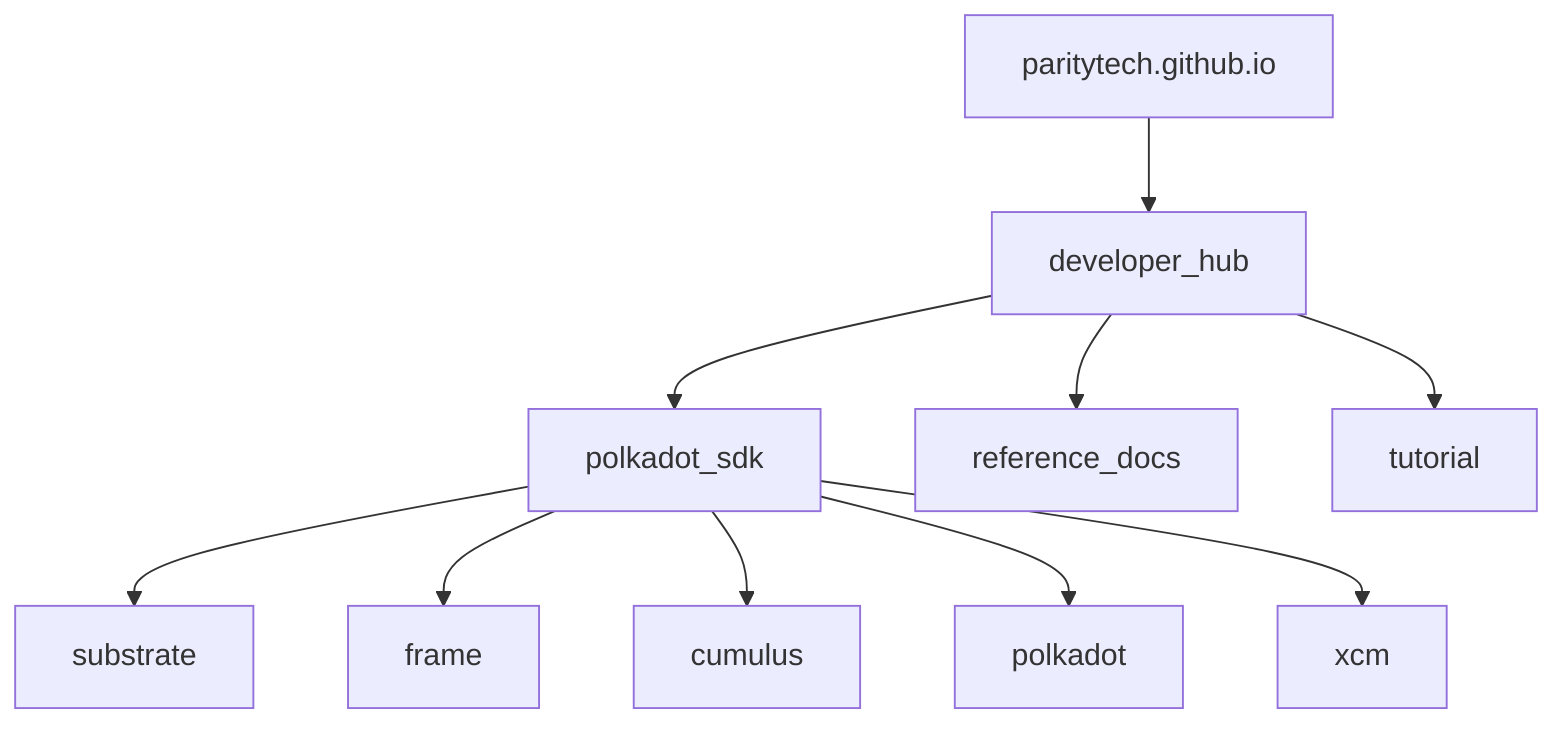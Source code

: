 flowchart
    parity[paritytech.github.io] --> devhub[developer_hub]

    devhub --> polkadot_sdk
    devhub --> reference_docs
    devhub --> tutorial

    polkadot_sdk --> substrate
    polkadot_sdk --> frame
    polkadot_sdk --> cumulus
    polkadot_sdk --> polkadot
    polkadot_sdk --> xcm
